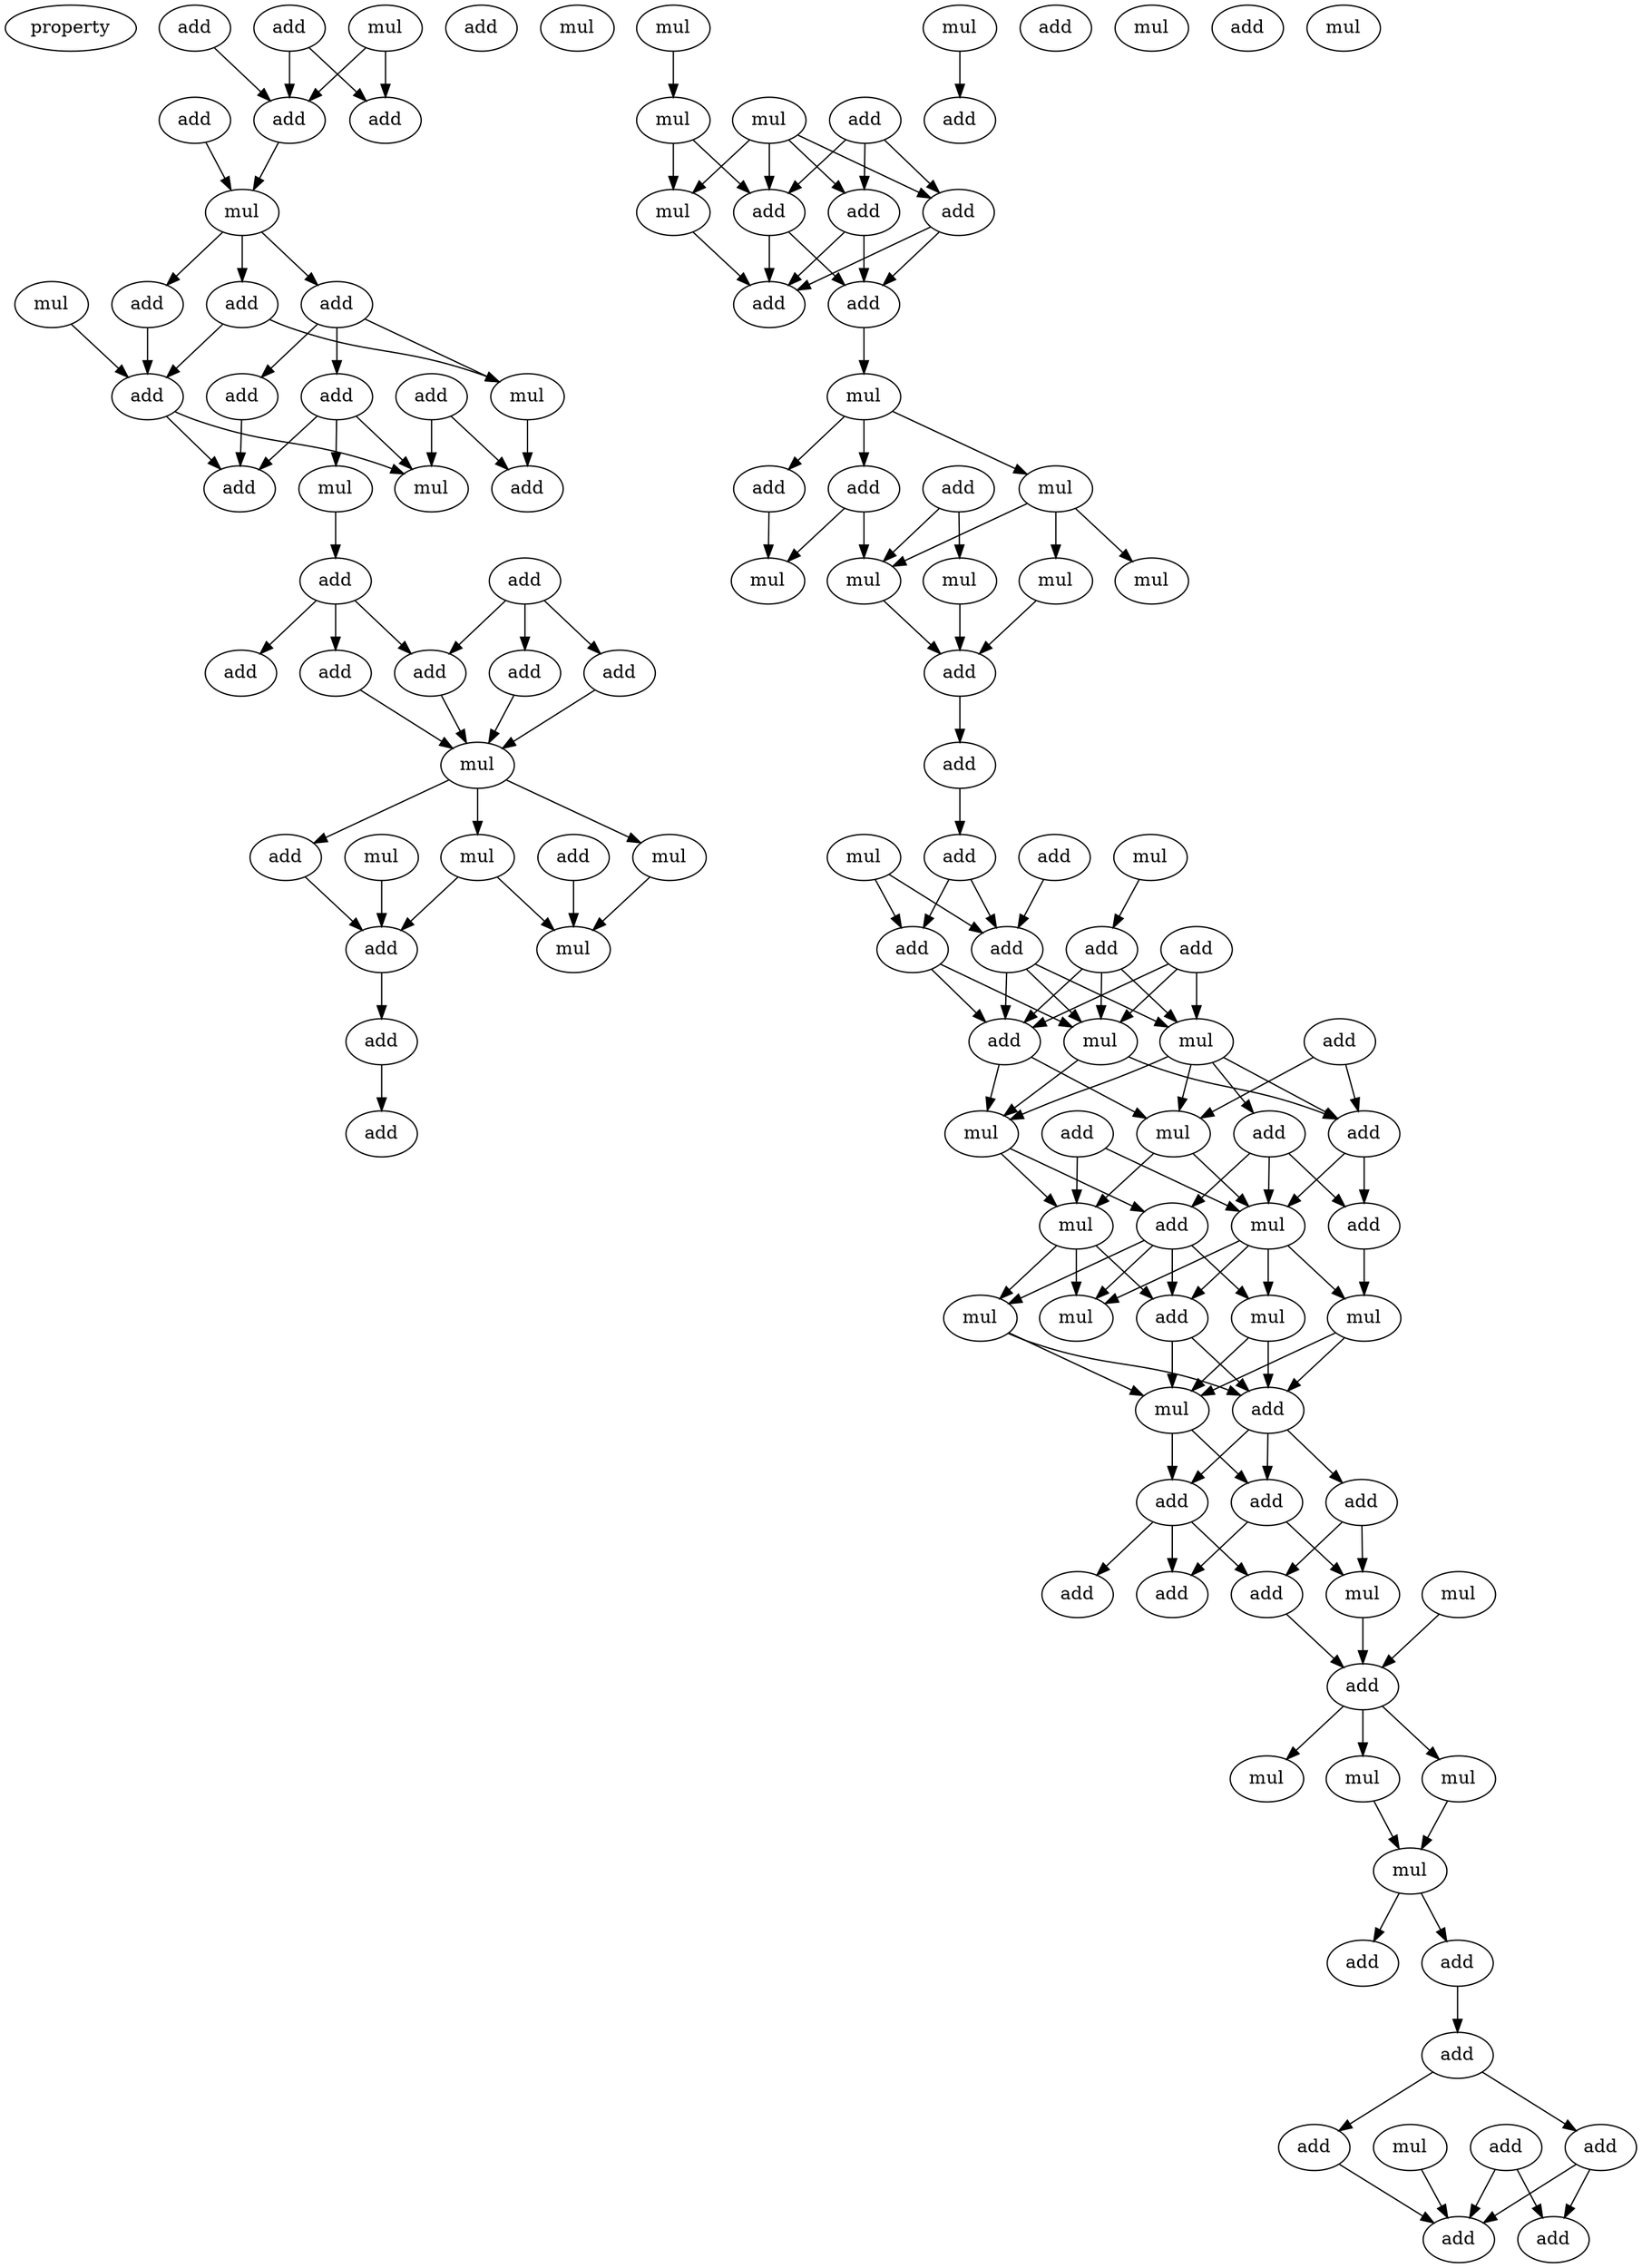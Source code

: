digraph {
    node [fontcolor=black]
    property [mul=2,lf=1.2]
    0 [ label = add ];
    1 [ label = add ];
    2 [ label = mul ];
    3 [ label = add ];
    4 [ label = mul ];
    5 [ label = add ];
    6 [ label = add ];
    7 [ label = add ];
    8 [ label = mul ];
    9 [ label = mul ];
    10 [ label = add ];
    11 [ label = add ];
    12 [ label = add ];
    13 [ label = mul ];
    14 [ label = add ];
    15 [ label = add ];
    16 [ label = add ];
    17 [ label = add ];
    18 [ label = mul ];
    19 [ label = add ];
    20 [ label = add ];
    21 [ label = mul ];
    22 [ label = add ];
    23 [ label = add ];
    24 [ label = add ];
    25 [ label = add ];
    26 [ label = add ];
    27 [ label = add ];
    28 [ label = add ];
    29 [ label = mul ];
    30 [ label = add ];
    31 [ label = add ];
    32 [ label = mul ];
    33 [ label = mul ];
    34 [ label = mul ];
    35 [ label = mul ];
    36 [ label = add ];
    37 [ label = add ];
    38 [ label = add ];
    39 [ label = mul ];
    40 [ label = mul ];
    41 [ label = mul ];
    42 [ label = add ];
    43 [ label = mul ];
    44 [ label = add ];
    45 [ label = mul ];
    46 [ label = add ];
    47 [ label = add ];
    48 [ label = add ];
    49 [ label = add ];
    50 [ label = add ];
    51 [ label = mul ];
    52 [ label = mul ];
    53 [ label = add ];
    54 [ label = add ];
    55 [ label = add ];
    56 [ label = mul ];
    57 [ label = mul ];
    58 [ label = mul ];
    59 [ label = mul ];
    60 [ label = mul ];
    61 [ label = add ];
    62 [ label = add ];
    63 [ label = mul ];
    64 [ label = add ];
    65 [ label = add ];
    66 [ label = mul ];
    67 [ label = add ];
    68 [ label = add ];
    69 [ label = add ];
    70 [ label = add ];
    71 [ label = add ];
    72 [ label = add ];
    73 [ label = mul ];
    74 [ label = add ];
    75 [ label = mul ];
    76 [ label = add ];
    77 [ label = add ];
    78 [ label = add ];
    79 [ label = mul ];
    80 [ label = mul ];
    81 [ label = mul ];
    82 [ label = mul ];
    83 [ label = add ];
    84 [ label = add ];
    85 [ label = mul ];
    86 [ label = mul ];
    87 [ label = mul ];
    88 [ label = mul ];
    89 [ label = add ];
    90 [ label = mul ];
    91 [ label = add ];
    92 [ label = add ];
    93 [ label = add ];
    94 [ label = add ];
    95 [ label = add ];
    96 [ label = mul ];
    97 [ label = add ];
    98 [ label = add ];
    99 [ label = mul ];
    100 [ label = add ];
    101 [ label = mul ];
    102 [ label = mul ];
    103 [ label = mul ];
    104 [ label = mul ];
    105 [ label = add ];
    106 [ label = add ];
    107 [ label = mul ];
    108 [ label = add ];
    109 [ label = add ];
    110 [ label = add ];
    111 [ label = add ];
    112 [ label = mul ];
    113 [ label = add ];
    114 [ label = add ];
    115 [ label = add ];
    116 [ label = mul ];
    0 -> 5 [ name = 0 ];
    0 -> 7 [ name = 1 ];
    1 -> 5 [ name = 2 ];
    2 -> 5 [ name = 3 ];
    2 -> 7 [ name = 4 ];
    5 -> 8 [ name = 5 ];
    6 -> 8 [ name = 6 ];
    8 -> 10 [ name = 7 ];
    8 -> 11 [ name = 8 ];
    8 -> 12 [ name = 9 ];
    9 -> 17 [ name = 10 ];
    10 -> 13 [ name = 11 ];
    10 -> 17 [ name = 12 ];
    11 -> 17 [ name = 13 ];
    12 -> 13 [ name = 14 ];
    12 -> 14 [ name = 15 ];
    12 -> 16 [ name = 16 ];
    13 -> 19 [ name = 17 ];
    14 -> 20 [ name = 18 ];
    15 -> 19 [ name = 19 ];
    15 -> 21 [ name = 20 ];
    16 -> 18 [ name = 21 ];
    16 -> 20 [ name = 22 ];
    16 -> 21 [ name = 23 ];
    17 -> 20 [ name = 24 ];
    17 -> 21 [ name = 25 ];
    18 -> 23 [ name = 26 ];
    22 -> 25 [ name = 27 ];
    22 -> 26 [ name = 28 ];
    22 -> 27 [ name = 29 ];
    23 -> 24 [ name = 30 ];
    23 -> 25 [ name = 31 ];
    23 -> 28 [ name = 32 ];
    25 -> 29 [ name = 33 ];
    26 -> 29 [ name = 34 ];
    27 -> 29 [ name = 35 ];
    28 -> 29 [ name = 36 ];
    29 -> 30 [ name = 37 ];
    29 -> 32 [ name = 38 ];
    29 -> 33 [ name = 39 ];
    30 -> 36 [ name = 40 ];
    31 -> 35 [ name = 41 ];
    32 -> 35 [ name = 42 ];
    32 -> 36 [ name = 43 ];
    33 -> 35 [ name = 44 ];
    34 -> 36 [ name = 45 ];
    36 -> 37 [ name = 46 ];
    37 -> 38 [ name = 47 ];
    39 -> 41 [ name = 48 ];
    40 -> 42 [ name = 49 ];
    41 -> 45 [ name = 50 ];
    41 -> 48 [ name = 51 ];
    43 -> 45 [ name = 52 ];
    43 -> 46 [ name = 53 ];
    43 -> 47 [ name = 54 ];
    43 -> 48 [ name = 55 ];
    44 -> 46 [ name = 56 ];
    44 -> 47 [ name = 57 ];
    44 -> 48 [ name = 58 ];
    45 -> 49 [ name = 59 ];
    46 -> 49 [ name = 60 ];
    46 -> 50 [ name = 61 ];
    47 -> 49 [ name = 62 ];
    47 -> 50 [ name = 63 ];
    48 -> 49 [ name = 64 ];
    48 -> 50 [ name = 65 ];
    50 -> 51 [ name = 66 ];
    51 -> 52 [ name = 67 ];
    51 -> 53 [ name = 68 ];
    51 -> 55 [ name = 69 ];
    52 -> 57 [ name = 70 ];
    52 -> 58 [ name = 71 ];
    52 -> 59 [ name = 72 ];
    53 -> 60 [ name = 73 ];
    54 -> 56 [ name = 74 ];
    54 -> 58 [ name = 75 ];
    55 -> 58 [ name = 76 ];
    55 -> 60 [ name = 77 ];
    56 -> 61 [ name = 78 ];
    57 -> 61 [ name = 79 ];
    58 -> 61 [ name = 80 ];
    61 -> 62 [ name = 81 ];
    62 -> 67 [ name = 82 ];
    63 -> 69 [ name = 83 ];
    63 -> 70 [ name = 84 ];
    64 -> 70 [ name = 85 ];
    66 -> 68 [ name = 86 ];
    67 -> 69 [ name = 87 ];
    67 -> 70 [ name = 88 ];
    68 -> 73 [ name = 89 ];
    68 -> 74 [ name = 90 ];
    68 -> 75 [ name = 91 ];
    69 -> 73 [ name = 92 ];
    69 -> 74 [ name = 93 ];
    70 -> 73 [ name = 94 ];
    70 -> 74 [ name = 95 ];
    70 -> 75 [ name = 96 ];
    71 -> 73 [ name = 97 ];
    71 -> 74 [ name = 98 ];
    71 -> 75 [ name = 99 ];
    72 -> 76 [ name = 100 ];
    72 -> 80 [ name = 101 ];
    73 -> 76 [ name = 102 ];
    73 -> 79 [ name = 103 ];
    74 -> 79 [ name = 104 ];
    74 -> 80 [ name = 105 ];
    75 -> 76 [ name = 106 ];
    75 -> 78 [ name = 107 ];
    75 -> 79 [ name = 108 ];
    75 -> 80 [ name = 109 ];
    76 -> 82 [ name = 110 ];
    76 -> 83 [ name = 111 ];
    77 -> 81 [ name = 112 ];
    77 -> 82 [ name = 113 ];
    78 -> 82 [ name = 114 ];
    78 -> 83 [ name = 115 ];
    78 -> 84 [ name = 116 ];
    79 -> 81 [ name = 117 ];
    79 -> 84 [ name = 118 ];
    80 -> 81 [ name = 119 ];
    80 -> 82 [ name = 120 ];
    81 -> 87 [ name = 121 ];
    81 -> 88 [ name = 122 ];
    81 -> 89 [ name = 123 ];
    82 -> 85 [ name = 124 ];
    82 -> 86 [ name = 125 ];
    82 -> 87 [ name = 126 ];
    82 -> 89 [ name = 127 ];
    83 -> 85 [ name = 128 ];
    84 -> 86 [ name = 129 ];
    84 -> 87 [ name = 130 ];
    84 -> 88 [ name = 131 ];
    84 -> 89 [ name = 132 ];
    85 -> 90 [ name = 133 ];
    85 -> 91 [ name = 134 ];
    86 -> 90 [ name = 135 ];
    86 -> 91 [ name = 136 ];
    88 -> 90 [ name = 137 ];
    88 -> 91 [ name = 138 ];
    89 -> 90 [ name = 139 ];
    89 -> 91 [ name = 140 ];
    90 -> 93 [ name = 141 ];
    90 -> 94 [ name = 142 ];
    91 -> 92 [ name = 143 ];
    91 -> 93 [ name = 144 ];
    91 -> 94 [ name = 145 ];
    92 -> 95 [ name = 146 ];
    92 -> 99 [ name = 147 ];
    93 -> 95 [ name = 148 ];
    93 -> 97 [ name = 149 ];
    93 -> 98 [ name = 150 ];
    94 -> 97 [ name = 151 ];
    94 -> 99 [ name = 152 ];
    95 -> 100 [ name = 153 ];
    96 -> 100 [ name = 154 ];
    99 -> 100 [ name = 155 ];
    100 -> 101 [ name = 156 ];
    100 -> 102 [ name = 157 ];
    100 -> 103 [ name = 158 ];
    102 -> 104 [ name = 159 ];
    103 -> 104 [ name = 160 ];
    104 -> 105 [ name = 161 ];
    104 -> 106 [ name = 162 ];
    106 -> 108 [ name = 163 ];
    108 -> 109 [ name = 164 ];
    108 -> 113 [ name = 165 ];
    109 -> 114 [ name = 166 ];
    109 -> 115 [ name = 167 ];
    110 -> 114 [ name = 168 ];
    110 -> 115 [ name = 169 ];
    112 -> 114 [ name = 170 ];
    113 -> 114 [ name = 171 ];
}
